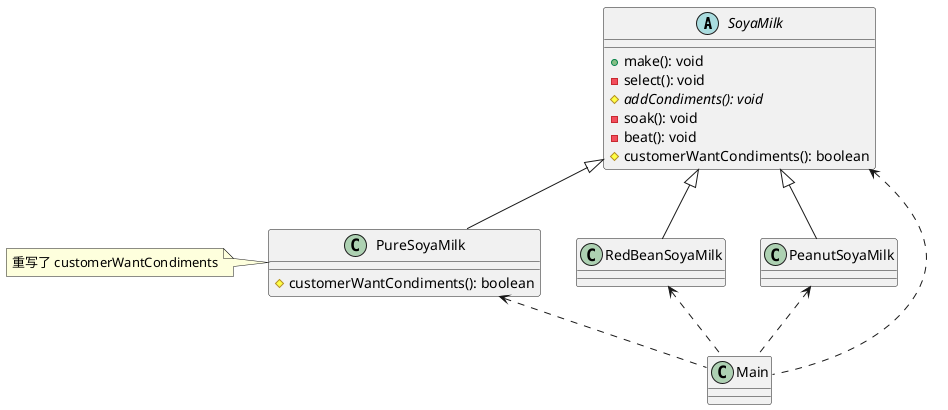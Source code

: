 @startuml

abstract class SoyaMilk {
    + make(): void
    - select(): void
    # {abstract} addCondiments(): void
    - soak(): void
    - beat(): void
    # customerWantCondiments(): boolean
}
class RedBeanSoyaMilk extends SoyaMilk
class PeanutSoyaMilk extends SoyaMilk
class PureSoyaMilk extends SoyaMilk {
    # customerWantCondiments(): boolean
}
note left of PureSoyaMilk: 重写了 customerWantCondiments

SoyaMilk <.. Main
RedBeanSoyaMilk <.. Main
PeanutSoyaMilk <.. Main
PureSoyaMilk <.. Main

@enduml